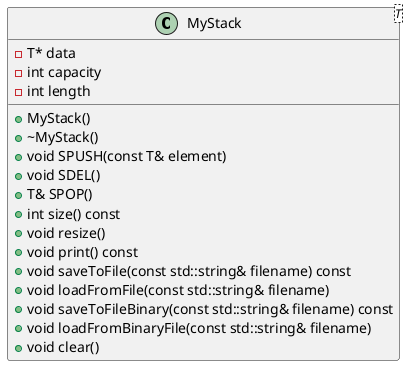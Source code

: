 @startuml

class MyStack<T> {
    -T* data
    -int capacity
    -int length
    +MyStack()
    +~MyStack()
    +void SPUSH(const T& element)
    +void SDEL()
    +T& SPOP()
    +int size() const
    +void resize()
    +void print() const
    +void saveToFile(const std::string& filename) const
    +void loadFromFile(const std::string& filename)
    +void saveToFileBinary(const std::string& filename) const
    +void loadFromBinaryFile(const std::string& filename)
    +void clear()
}

@enduml
